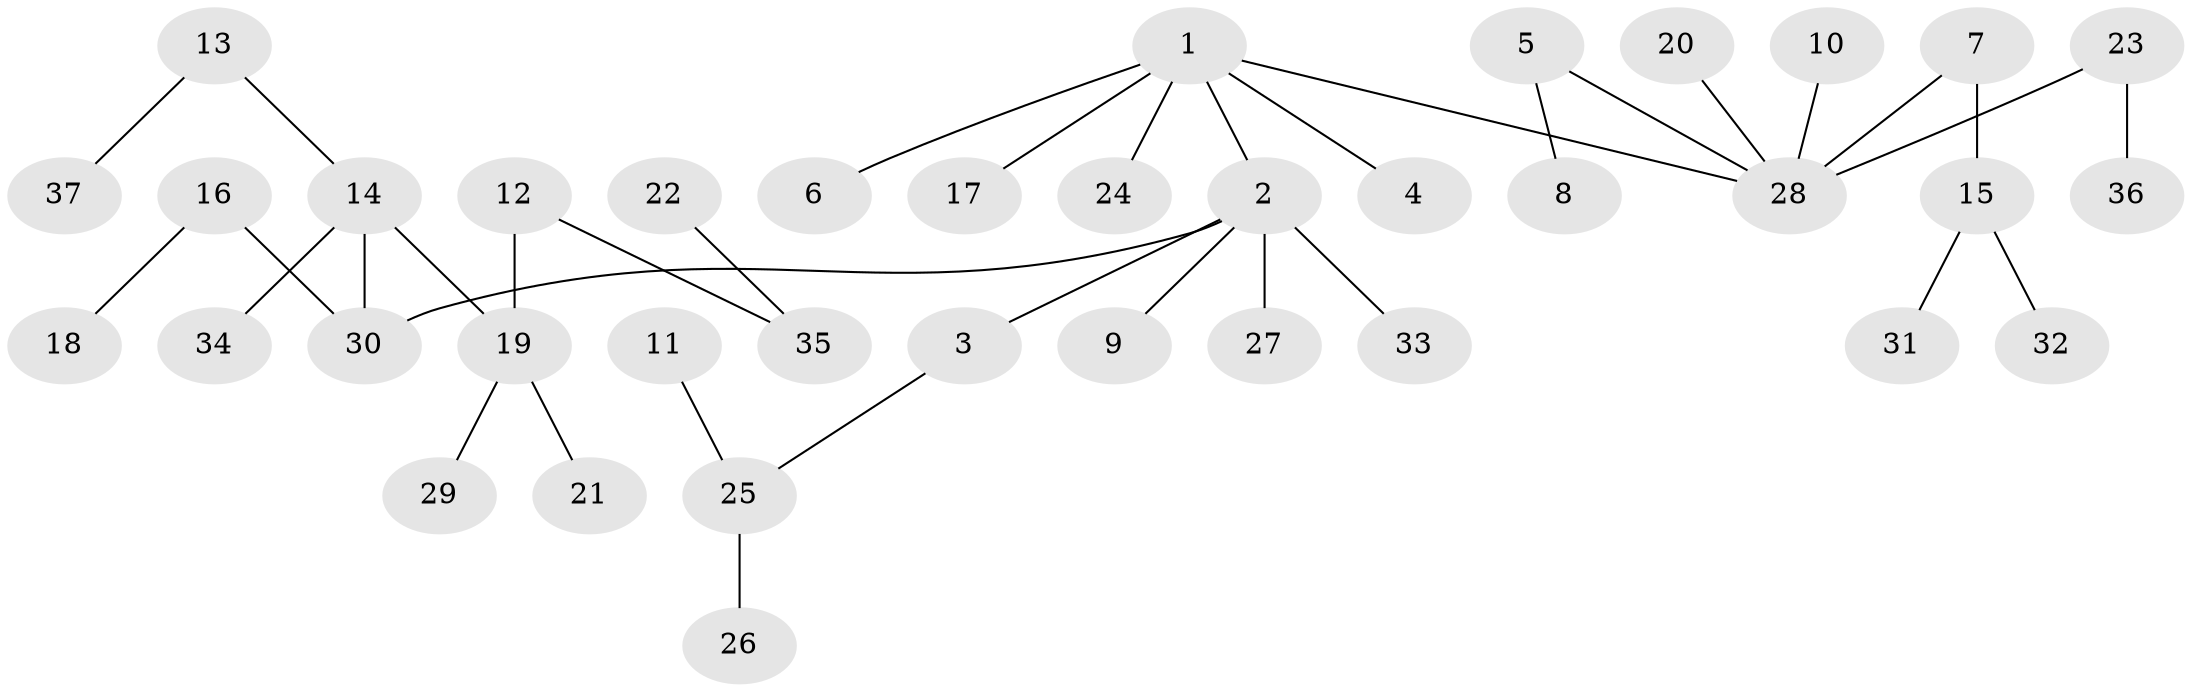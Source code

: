 // original degree distribution, {2: 0.28378378378378377, 5: 0.06756756756756757, 3: 0.14864864864864866, 4: 0.04054054054054054, 1: 0.4594594594594595}
// Generated by graph-tools (version 1.1) at 2025/26/03/09/25 03:26:23]
// undirected, 37 vertices, 36 edges
graph export_dot {
graph [start="1"]
  node [color=gray90,style=filled];
  1;
  2;
  3;
  4;
  5;
  6;
  7;
  8;
  9;
  10;
  11;
  12;
  13;
  14;
  15;
  16;
  17;
  18;
  19;
  20;
  21;
  22;
  23;
  24;
  25;
  26;
  27;
  28;
  29;
  30;
  31;
  32;
  33;
  34;
  35;
  36;
  37;
  1 -- 2 [weight=1.0];
  1 -- 4 [weight=1.0];
  1 -- 6 [weight=1.0];
  1 -- 17 [weight=1.0];
  1 -- 24 [weight=1.0];
  1 -- 28 [weight=1.0];
  2 -- 3 [weight=1.0];
  2 -- 9 [weight=1.0];
  2 -- 27 [weight=1.0];
  2 -- 30 [weight=1.0];
  2 -- 33 [weight=1.0];
  3 -- 25 [weight=1.0];
  5 -- 8 [weight=1.0];
  5 -- 28 [weight=1.0];
  7 -- 15 [weight=1.0];
  7 -- 28 [weight=1.0];
  10 -- 28 [weight=1.0];
  11 -- 25 [weight=1.0];
  12 -- 19 [weight=1.0];
  12 -- 35 [weight=1.0];
  13 -- 14 [weight=1.0];
  13 -- 37 [weight=1.0];
  14 -- 19 [weight=1.0];
  14 -- 30 [weight=1.0];
  14 -- 34 [weight=1.0];
  15 -- 31 [weight=1.0];
  15 -- 32 [weight=1.0];
  16 -- 18 [weight=1.0];
  16 -- 30 [weight=1.0];
  19 -- 21 [weight=1.0];
  19 -- 29 [weight=1.0];
  20 -- 28 [weight=1.0];
  22 -- 35 [weight=1.0];
  23 -- 28 [weight=1.0];
  23 -- 36 [weight=1.0];
  25 -- 26 [weight=1.0];
}
